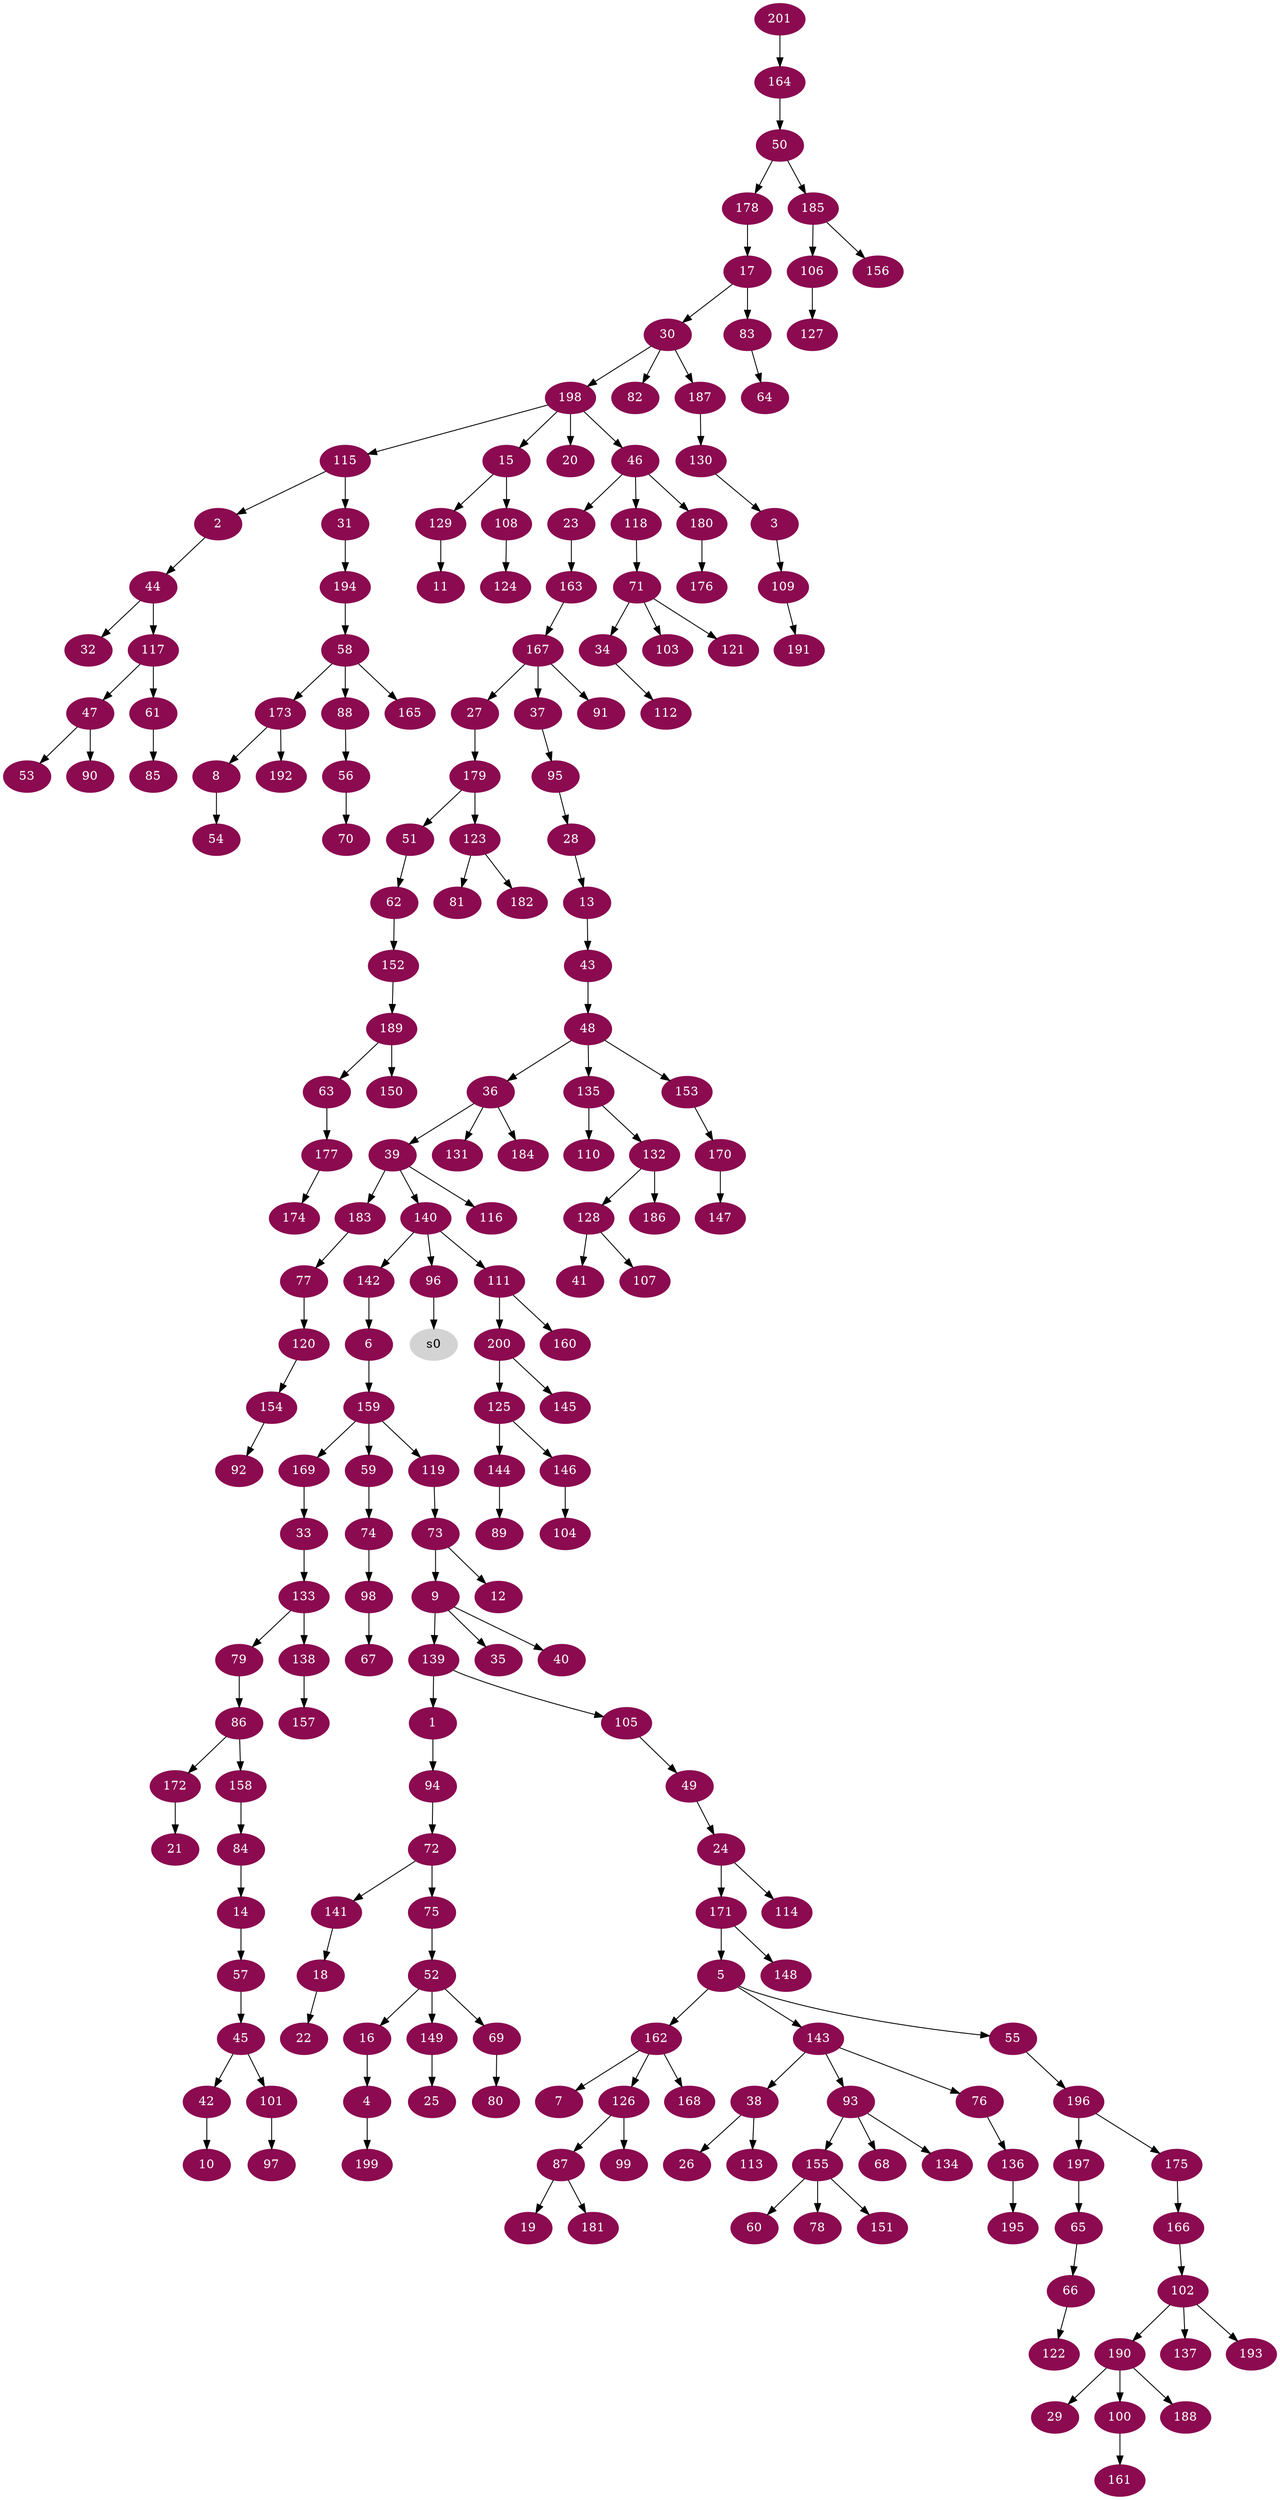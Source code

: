 digraph G {
node [color=deeppink4, style=filled, fontcolor=white];
139 -> 1;
115 -> 2;
130 -> 3;
16 -> 4;
171 -> 5;
142 -> 6;
162 -> 7;
173 -> 8;
73 -> 9;
42 -> 10;
129 -> 11;
73 -> 12;
28 -> 13;
84 -> 14;
198 -> 15;
52 -> 16;
178 -> 17;
141 -> 18;
87 -> 19;
198 -> 20;
172 -> 21;
18 -> 22;
46 -> 23;
49 -> 24;
149 -> 25;
38 -> 26;
167 -> 27;
95 -> 28;
190 -> 29;
17 -> 30;
115 -> 31;
44 -> 32;
169 -> 33;
71 -> 34;
9 -> 35;
48 -> 36;
167 -> 37;
143 -> 38;
36 -> 39;
9 -> 40;
128 -> 41;
45 -> 42;
13 -> 43;
2 -> 44;
57 -> 45;
198 -> 46;
117 -> 47;
43 -> 48;
105 -> 49;
164 -> 50;
179 -> 51;
75 -> 52;
47 -> 53;
8 -> 54;
5 -> 55;
88 -> 56;
14 -> 57;
194 -> 58;
159 -> 59;
155 -> 60;
117 -> 61;
51 -> 62;
189 -> 63;
83 -> 64;
197 -> 65;
65 -> 66;
98 -> 67;
93 -> 68;
52 -> 69;
56 -> 70;
118 -> 71;
94 -> 72;
119 -> 73;
59 -> 74;
72 -> 75;
143 -> 76;
183 -> 77;
155 -> 78;
133 -> 79;
69 -> 80;
123 -> 81;
30 -> 82;
17 -> 83;
158 -> 84;
61 -> 85;
79 -> 86;
126 -> 87;
58 -> 88;
144 -> 89;
47 -> 90;
167 -> 91;
154 -> 92;
143 -> 93;
1 -> 94;
37 -> 95;
140 -> 96;
101 -> 97;
74 -> 98;
126 -> 99;
190 -> 100;
45 -> 101;
166 -> 102;
71 -> 103;
146 -> 104;
139 -> 105;
185 -> 106;
128 -> 107;
15 -> 108;
3 -> 109;
135 -> 110;
140 -> 111;
34 -> 112;
38 -> 113;
24 -> 114;
198 -> 115;
39 -> 116;
44 -> 117;
46 -> 118;
159 -> 119;
77 -> 120;
71 -> 121;
66 -> 122;
179 -> 123;
108 -> 124;
200 -> 125;
162 -> 126;
106 -> 127;
132 -> 128;
15 -> 129;
187 -> 130;
36 -> 131;
135 -> 132;
33 -> 133;
93 -> 134;
48 -> 135;
76 -> 136;
102 -> 137;
133 -> 138;
9 -> 139;
39 -> 140;
72 -> 141;
140 -> 142;
5 -> 143;
125 -> 144;
200 -> 145;
125 -> 146;
170 -> 147;
171 -> 148;
52 -> 149;
189 -> 150;
155 -> 151;
62 -> 152;
48 -> 153;
120 -> 154;
93 -> 155;
185 -> 156;
138 -> 157;
86 -> 158;
6 -> 159;
111 -> 160;
100 -> 161;
5 -> 162;
23 -> 163;
201 -> 164;
58 -> 165;
175 -> 166;
163 -> 167;
162 -> 168;
159 -> 169;
153 -> 170;
24 -> 171;
86 -> 172;
58 -> 173;
177 -> 174;
196 -> 175;
180 -> 176;
63 -> 177;
50 -> 178;
27 -> 179;
46 -> 180;
87 -> 181;
123 -> 182;
39 -> 183;
36 -> 184;
50 -> 185;
132 -> 186;
30 -> 187;
190 -> 188;
152 -> 189;
102 -> 190;
109 -> 191;
173 -> 192;
102 -> 193;
31 -> 194;
136 -> 195;
55 -> 196;
196 -> 197;
30 -> 198;
4 -> 199;
111 -> 200;
node [color=lightgrey, style=filled, fontcolor=black];
96 -> s0;
}
